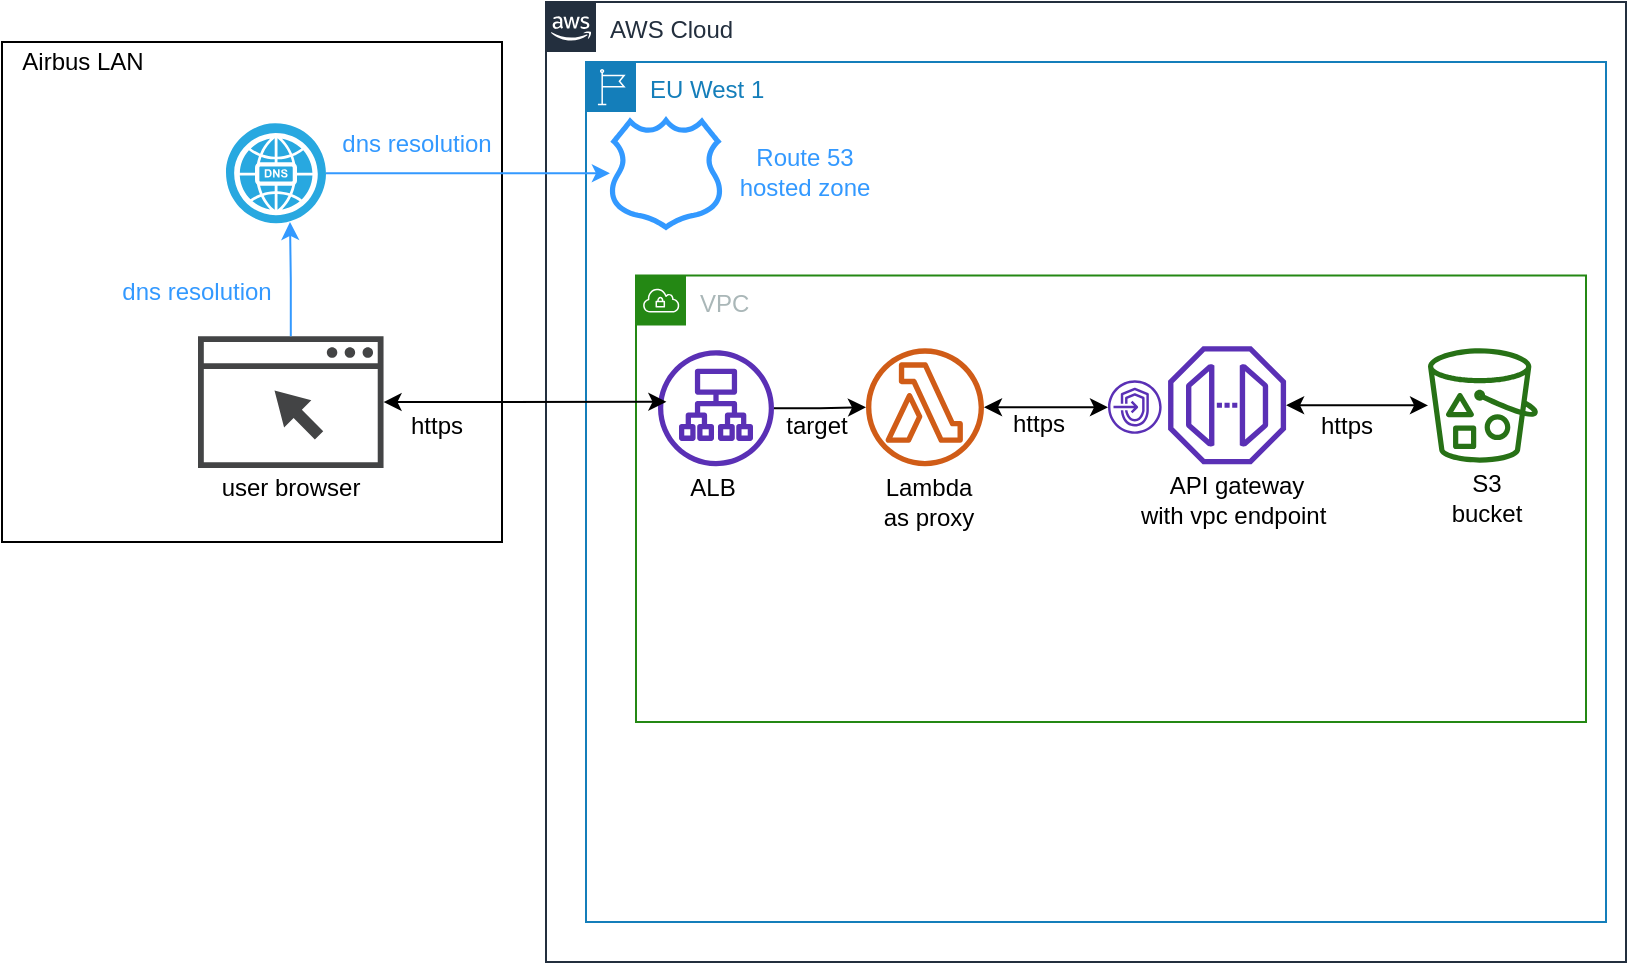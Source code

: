<mxfile version="12.5.5" type="github">
  <diagram id="SjLeIIDS42xYTo4wjzNZ" name="Page-1">
    <mxGraphModel dx="1231" dy="703" grid="1" gridSize="10" guides="1" tooltips="1" connect="1" arrows="1" fold="1" page="1" pageScale="1" pageWidth="850" pageHeight="1100" math="0" shadow="0">
      <root>
        <mxCell id="0"/>
        <mxCell id="1" value="infra view" style="" parent="0"/>
        <mxCell id="Ka8gP7VvI0fFcUKiOHhF-109" value="VPC" style="points=[[0,0],[0.25,0],[0.5,0],[0.75,0],[1,0],[1,0.25],[1,0.5],[1,0.75],[1,1],[0.75,1],[0.5,1],[0.25,1],[0,1],[0,0.75],[0,0.5],[0,0.25]];outlineConnect=0;gradientColor=none;html=1;whiteSpace=wrap;fontSize=12;fontStyle=0;shape=mxgraph.aws4.group;grIcon=mxgraph.aws4.group_vpc;strokeColor=#248814;fillColor=none;verticalAlign=top;align=left;spacingLeft=30;fontColor=#AAB7B8;dashed=0;" vertex="1" parent="1">
          <mxGeometry x="325" y="146.73" width="475" height="223.27" as="geometry"/>
        </mxCell>
        <mxCell id="Ka8gP7VvI0fFcUKiOHhF-107" value="AWS Cloud" style="points=[[0,0],[0.25,0],[0.5,0],[0.75,0],[1,0],[1,0.25],[1,0.5],[1,0.75],[1,1],[0.75,1],[0.5,1],[0.25,1],[0,1],[0,0.75],[0,0.5],[0,0.25]];outlineConnect=0;gradientColor=none;html=1;whiteSpace=wrap;fontSize=12;fontStyle=0;shape=mxgraph.aws4.group;grIcon=mxgraph.aws4.group_aws_cloud_alt;strokeColor=#232F3E;fillColor=none;verticalAlign=top;align=left;spacingLeft=30;fontColor=#232F3E;dashed=0;" vertex="1" parent="1">
          <mxGeometry x="280" y="10" width="540" height="480" as="geometry"/>
        </mxCell>
        <mxCell id="Ka8gP7VvI0fFcUKiOHhF-108" value="EU West 1" style="points=[[0,0],[0.25,0],[0.5,0],[0.75,0],[1,0],[1,0.25],[1,0.5],[1,0.75],[1,1],[0.75,1],[0.5,1],[0.25,1],[0,1],[0,0.75],[0,0.5],[0,0.25]];outlineConnect=0;gradientColor=none;html=1;whiteSpace=wrap;fontSize=12;fontStyle=0;shape=mxgraph.aws4.group;grIcon=mxgraph.aws4.group_region;strokeColor=#147EBA;fillColor=none;verticalAlign=top;align=left;spacingLeft=30;fontColor=#147EBA;dashed=0;" vertex="1" parent="1">
          <mxGeometry x="300" y="40" width="510" height="430" as="geometry"/>
        </mxCell>
        <mxCell id="Ka8gP7VvI0fFcUKiOHhF-110" value="" style="whiteSpace=wrap;html=1;aspect=fixed;fontColor=#000000;align=center;" vertex="1" parent="1">
          <mxGeometry x="8" y="30" width="250" height="250" as="geometry"/>
        </mxCell>
        <mxCell id="gB_tlkMbJe6bkOpFI1ri-7" value="" style="outlineConnect=0;fontColor=#232F3E;gradientColor=none;fillColor=#5A30B5;strokeColor=none;dashed=0;verticalLabelPosition=bottom;verticalAlign=top;align=center;html=1;fontSize=12;fontStyle=0;aspect=fixed;pointerEvents=1;shape=mxgraph.aws4.application_load_balancer;" parent="1" vertex="1">
          <mxGeometry x="336" y="184.13" width="58" height="58" as="geometry"/>
        </mxCell>
        <mxCell id="gB_tlkMbJe6bkOpFI1ri-8" value="" style="outlineConnect=0;fillColor=#3399FF;strokeColor=#6c8ebf;dashed=0;verticalLabelPosition=bottom;verticalAlign=top;align=center;html=1;fontSize=12;fontStyle=0;aspect=fixed;pointerEvents=1;shape=mxgraph.aws4.hosted_zone;" parent="1" vertex="1">
          <mxGeometry x="311" y="67" width="58" height="57.26" as="geometry"/>
        </mxCell>
        <mxCell id="gB_tlkMbJe6bkOpFI1ri-15" value="" style="edgeStyle=orthogonalEdgeStyle;rounded=0;orthogonalLoop=1;jettySize=auto;html=1;" parent="1" target="gB_tlkMbJe6bkOpFI1ri-9" edge="1" source="gB_tlkMbJe6bkOpFI1ri-7">
          <mxGeometry relative="1" as="geometry">
            <mxPoint x="410" y="212.63" as="sourcePoint"/>
          </mxGeometry>
        </mxCell>
        <mxCell id="gB_tlkMbJe6bkOpFI1ri-18" style="edgeStyle=orthogonalEdgeStyle;rounded=0;orthogonalLoop=1;jettySize=auto;html=1;entryX=0;entryY=0.504;entryDx=0;entryDy=0;entryPerimeter=0;startArrow=classic;startFill=1;" parent="1" source="gB_tlkMbJe6bkOpFI1ri-9" target="gB_tlkMbJe6bkOpFI1ri-6" edge="1">
          <mxGeometry relative="1" as="geometry"/>
        </mxCell>
        <mxCell id="gB_tlkMbJe6bkOpFI1ri-9" value="" style="outlineConnect=0;fontColor=#232F3E;gradientColor=none;fillColor=#D05C17;strokeColor=none;dashed=0;verticalLabelPosition=bottom;verticalAlign=top;align=center;html=1;fontSize=12;fontStyle=0;aspect=fixed;pointerEvents=1;shape=mxgraph.aws4.lambda_function;" parent="1" vertex="1">
          <mxGeometry x="440" y="183.13" width="59" height="59" as="geometry"/>
        </mxCell>
        <mxCell id="gB_tlkMbJe6bkOpFI1ri-11" value="" style="group" parent="1" vertex="1" connectable="0">
          <mxGeometry x="561" y="182.13" width="92" height="59" as="geometry"/>
        </mxCell>
        <mxCell id="gB_tlkMbJe6bkOpFI1ri-6" value="" style="outlineConnect=0;fontColor=#232F3E;gradientColor=none;fillColor=#5A30B5;strokeColor=none;dashed=0;verticalLabelPosition=bottom;verticalAlign=top;align=center;html=1;fontSize=12;fontStyle=0;aspect=fixed;pointerEvents=1;shape=mxgraph.aws4.endpoints;" parent="gB_tlkMbJe6bkOpFI1ri-11" vertex="1">
          <mxGeometry y="16.985" width="26.818" height="26.818" as="geometry"/>
        </mxCell>
        <mxCell id="gB_tlkMbJe6bkOpFI1ri-10" value="" style="outlineConnect=0;fontColor=#232F3E;gradientColor=none;fillColor=#5A30B5;strokeColor=none;dashed=0;verticalLabelPosition=bottom;verticalAlign=top;align=center;html=1;fontSize=12;fontStyle=0;aspect=fixed;pointerEvents=1;shape=mxgraph.aws4.endpoint;" parent="gB_tlkMbJe6bkOpFI1ri-11" vertex="1">
          <mxGeometry x="30.041" width="59" height="59" as="geometry"/>
        </mxCell>
        <mxCell id="gB_tlkMbJe6bkOpFI1ri-12" value="" style="outlineConnect=0;fontColor=#232F3E;gradientColor=none;fillColor=#277116;strokeColor=none;dashed=0;verticalLabelPosition=bottom;verticalAlign=top;align=center;html=1;fontSize=12;fontStyle=0;aspect=fixed;pointerEvents=1;shape=mxgraph.aws4.bucket_with_objects;" parent="1" vertex="1">
          <mxGeometry x="721" y="183.13" width="55" height="57.2" as="geometry"/>
        </mxCell>
        <mxCell id="gB_tlkMbJe6bkOpFI1ri-19" value="" style="edgeStyle=orthogonalEdgeStyle;rounded=0;orthogonalLoop=1;jettySize=auto;html=1;startArrow=classic;startFill=1;" parent="1" source="gB_tlkMbJe6bkOpFI1ri-10" target="gB_tlkMbJe6bkOpFI1ri-12" edge="1">
          <mxGeometry relative="1" as="geometry"/>
        </mxCell>
        <mxCell id="gB_tlkMbJe6bkOpFI1ri-20" value="Route 53 &lt;br&gt;hosted zone" style="text;html=1;align=center;verticalAlign=middle;resizable=0;points=[];autosize=1;fontColor=#3399FF;" parent="1" vertex="1">
          <mxGeometry x="369" y="80" width="80" height="30" as="geometry"/>
        </mxCell>
        <mxCell id="gB_tlkMbJe6bkOpFI1ri-21" value="ALB" style="text;html=1;align=center;verticalAlign=middle;resizable=0;points=[];autosize=1;" parent="1" vertex="1">
          <mxGeometry x="343" y="242.63" width="40" height="20" as="geometry"/>
        </mxCell>
        <mxCell id="gB_tlkMbJe6bkOpFI1ri-22" value="Lambda &lt;br&gt;as proxy" style="text;html=1;align=center;verticalAlign=middle;resizable=0;points=[];autosize=1;" parent="1" vertex="1">
          <mxGeometry x="441" y="244.63" width="60" height="30" as="geometry"/>
        </mxCell>
        <mxCell id="gB_tlkMbJe6bkOpFI1ri-23" value="API gateway&lt;br&gt;with vpc endpoint&amp;nbsp;" style="text;html=1;align=center;verticalAlign=middle;resizable=0;points=[];autosize=1;" parent="1" vertex="1">
          <mxGeometry x="570" y="243.63" width="110" height="30" as="geometry"/>
        </mxCell>
        <mxCell id="gB_tlkMbJe6bkOpFI1ri-24" value="S3 &lt;br&gt;bucket" style="text;html=1;align=center;verticalAlign=middle;resizable=0;points=[];autosize=1;" parent="1" vertex="1">
          <mxGeometry x="724.5" y="242.63" width="50" height="30" as="geometry"/>
        </mxCell>
        <mxCell id="Ka8gP7VvI0fFcUKiOHhF-102" value="https" style="text;html=1;align=center;verticalAlign=middle;resizable=0;points=[];autosize=1;fontColor=#000000;" vertex="1" parent="1">
          <mxGeometry x="506" y="210.63" width="40" height="20" as="geometry"/>
        </mxCell>
        <mxCell id="Ka8gP7VvI0fFcUKiOHhF-103" value="https" style="text;html=1;align=center;verticalAlign=middle;resizable=0;points=[];autosize=1;fontColor=#000000;" vertex="1" parent="1">
          <mxGeometry x="660" y="211.63" width="40" height="20" as="geometry"/>
        </mxCell>
        <mxCell id="Ka8gP7VvI0fFcUKiOHhF-112" style="edgeStyle=orthogonalEdgeStyle;rounded=0;orthogonalLoop=1;jettySize=auto;html=1;strokeColor=#3399FF;fontColor=#000000;" edge="1" parent="1" source="Ka8gP7VvI0fFcUKiOHhF-104" target="gB_tlkMbJe6bkOpFI1ri-8">
          <mxGeometry relative="1" as="geometry"/>
        </mxCell>
        <mxCell id="Ka8gP7VvI0fFcUKiOHhF-104" value="" style="verticalLabelPosition=bottom;html=1;fillColor=#28A8E0;verticalAlign=top;points=[[0.145,0.145,0],[0.856,0.145,0],[0.855,0.855,0],[0.145,0.855,0],[0.5,0,0], [1,0.5,0], [0.5,1,0],[0,0.5,0]];pointerEvents=1;align=center;shape=mxgraph.cisco_safe.capability.dns;fontColor=#000000;" vertex="1" parent="1">
          <mxGeometry x="120" y="70.63" width="50" height="50" as="geometry"/>
        </mxCell>
        <mxCell id="Ka8gP7VvI0fFcUKiOHhF-111" value="target" style="text;html=1;align=center;verticalAlign=middle;resizable=0;points=[];autosize=1;fontColor=#000000;" vertex="1" parent="1">
          <mxGeometry x="390" y="211.63" width="50" height="20" as="geometry"/>
        </mxCell>
        <mxCell id="Ka8gP7VvI0fFcUKiOHhF-113" value="dns resolution" style="text;html=1;align=center;verticalAlign=middle;resizable=0;points=[];autosize=1;fontColor=#3399FF;" vertex="1" parent="1">
          <mxGeometry x="170" y="70.63" width="90" height="20" as="geometry"/>
        </mxCell>
        <mxCell id="Ka8gP7VvI0fFcUKiOHhF-117" value="" style="pointerEvents=1;shadow=0;dashed=0;html=1;strokeColor=none;fillColor=#434445;aspect=fixed;labelPosition=center;verticalLabelPosition=bottom;verticalAlign=top;align=center;outlineConnect=0;shape=mxgraph.vvd.web_browser;fontColor=#3399FF;" vertex="1" parent="1">
          <mxGeometry x="106" y="177.13" width="92.77" height="65.87" as="geometry"/>
        </mxCell>
        <mxCell id="Ka8gP7VvI0fFcUKiOHhF-118" style="edgeStyle=orthogonalEdgeStyle;rounded=0;orthogonalLoop=1;jettySize=auto;html=1;strokeColor=#3399FF;fontColor=#000000;entryX=0.64;entryY=0.987;entryDx=0;entryDy=0;entryPerimeter=0;" edge="1" parent="1" source="Ka8gP7VvI0fFcUKiOHhF-117" target="Ka8gP7VvI0fFcUKiOHhF-104">
          <mxGeometry relative="1" as="geometry">
            <mxPoint x="180" y="106" as="sourcePoint"/>
            <mxPoint x="321.086" y="106" as="targetPoint"/>
          </mxGeometry>
        </mxCell>
        <mxCell id="Ka8gP7VvI0fFcUKiOHhF-119" value="dns resolution" style="text;html=1;align=center;verticalAlign=middle;resizable=0;points=[];autosize=1;fontColor=#3399FF;" vertex="1" parent="1">
          <mxGeometry x="60" y="145" width="90" height="20" as="geometry"/>
        </mxCell>
        <mxCell id="Ka8gP7VvI0fFcUKiOHhF-120" value="" style="endArrow=classic;html=1;strokeColor=#000000;fontColor=#3399FF;entryX=0.032;entryY=0.283;entryDx=0;entryDy=0;entryPerimeter=0;startArrow=classic;startFill=1;" edge="1" parent="1" source="Ka8gP7VvI0fFcUKiOHhF-117" target="Ka8gP7VvI0fFcUKiOHhF-109">
          <mxGeometry width="50" height="50" relative="1" as="geometry">
            <mxPoint x="10" y="560" as="sourcePoint"/>
            <mxPoint x="60" y="510" as="targetPoint"/>
          </mxGeometry>
        </mxCell>
        <mxCell id="Ka8gP7VvI0fFcUKiOHhF-121" value="https" style="text;html=1;align=center;verticalAlign=middle;resizable=0;points=[];autosize=1;fontColor=#000000;" vertex="1" parent="1">
          <mxGeometry x="205" y="211.63" width="40" height="20" as="geometry"/>
        </mxCell>
        <mxCell id="Ka8gP7VvI0fFcUKiOHhF-122" value="Airbus LAN" style="text;html=1;align=center;verticalAlign=middle;resizable=0;points=[];autosize=1;fontColor=#000000;" vertex="1" parent="1">
          <mxGeometry x="8" y="30" width="80" height="20" as="geometry"/>
        </mxCell>
        <mxCell id="Ka8gP7VvI0fFcUKiOHhF-123" value="user browser" style="text;html=1;align=center;verticalAlign=middle;resizable=0;points=[];autosize=1;fontColor=#000000;" vertex="1" parent="1">
          <mxGeometry x="112.39" y="243" width="80" height="20" as="geometry"/>
        </mxCell>
        <mxCell id="gB_tlkMbJe6bkOpFI1ri-27" value="functional system diagram" style="locked=1;" parent="0" visible="0"/>
        <mxCell id="lj5Vsi1nTVtL1hlr0WQ2-26" value="API platform (1)" style="rounded=1;whiteSpace=wrap;html=1;fillColor=#f8cecc;strokeColor=#b85450;fontColor=#FF0000;" parent="gB_tlkMbJe6bkOpFI1ri-27" vertex="1">
          <mxGeometry x="10" y="236" width="820" height="60" as="geometry"/>
        </mxCell>
        <mxCell id="lj5Vsi1nTVtL1hlr0WQ2-27" value="DB Storage&amp;nbsp; (1)" style="rounded=1;whiteSpace=wrap;html=1;fillColor=#f8cecc;strokeColor=#b85450;fontColor=#FF0000;" parent="gB_tlkMbJe6bkOpFI1ri-27" vertex="1">
          <mxGeometry x="10" y="333" width="820" height="60" as="geometry"/>
        </mxCell>
        <mxCell id="lj5Vsi1nTVtL1hlr0WQ2-28" value="" style="endArrow=classic;startArrow=classic;html=1;fontColor=#FFFFFF;strokeColor=#FF0000;" parent="gB_tlkMbJe6bkOpFI1ri-27" edge="1">
          <mxGeometry width="50" height="50" relative="1" as="geometry">
            <mxPoint x="279.5" y="330" as="sourcePoint"/>
            <mxPoint x="279.5" y="300" as="targetPoint"/>
          </mxGeometry>
        </mxCell>
        <mxCell id="lj5Vsi1nTVtL1hlr0WQ2-35" value="&lt;font color=&quot;#000000&quot;&gt;(1) : detailled in MyAD Platform API ARD&lt;/font&gt;" style="text;html=1;align=center;verticalAlign=middle;resizable=0;points=[];autosize=1;fontColor=#FFFFFF;" parent="gB_tlkMbJe6bkOpFI1ri-27" vertex="1">
          <mxGeometry x="10" y="400" width="230" height="20" as="geometry"/>
        </mxCell>
        <mxCell id="Ka8gP7VvI0fFcUKiOHhF-72" value="" style="endArrow=classic;startArrow=classic;html=1;fontColor=#FFFFFF;strokeColor=#FF0000;" edge="1" parent="gB_tlkMbJe6bkOpFI1ri-27">
          <mxGeometry width="50" height="50" relative="1" as="geometry">
            <mxPoint x="270" y="230" as="sourcePoint"/>
            <mxPoint x="270" y="190" as="targetPoint"/>
          </mxGeometry>
        </mxCell>
        <mxCell id="Ka8gP7VvI0fFcUKiOHhF-75" value="" style="endArrow=classic;startArrow=classic;html=1;fontColor=#FFFFFF;strokeColor=#FF0000;" edge="1" parent="gB_tlkMbJe6bkOpFI1ri-27">
          <mxGeometry width="50" height="50" relative="1" as="geometry">
            <mxPoint x="730" y="230" as="sourcePoint"/>
            <mxPoint x="730" y="190" as="targetPoint"/>
          </mxGeometry>
        </mxCell>
        <mxCell id="Ka8gP7VvI0fFcUKiOHhF-79" value="" style="endArrow=classic;startArrow=classic;html=1;fontColor=#FFFFFF;strokeColor=#FF0000;" edge="1" parent="gB_tlkMbJe6bkOpFI1ri-27">
          <mxGeometry width="50" height="50" relative="1" as="geometry">
            <mxPoint x="580" y="226" as="sourcePoint"/>
            <mxPoint x="580" y="186" as="targetPoint"/>
          </mxGeometry>
        </mxCell>
        <mxCell id="Ka8gP7VvI0fFcUKiOHhF-83" value="" style="group" vertex="1" connectable="0" parent="gB_tlkMbJe6bkOpFI1ri-27">
          <mxGeometry x="660" y="114" width="150" height="67" as="geometry"/>
        </mxCell>
        <mxCell id="Ka8gP7VvI0fFcUKiOHhF-80" value="OCC&lt;br&gt;&lt;br&gt;&lt;br&gt;&lt;br&gt;" style="rounded=1;whiteSpace=wrap;html=1;align=left;fillColor=#ffe6cc;strokeColor=#d79b00;fontColor=#FF8000;" vertex="1" parent="Ka8gP7VvI0fFcUKiOHhF-83">
          <mxGeometry width="150" height="67" as="geometry"/>
        </mxCell>
        <mxCell id="Ka8gP7VvI0fFcUKiOHhF-76" value="Occ Dashboard" style="rounded=1;whiteSpace=wrap;html=1;align=center;fillColor=#ffe6cc;strokeColor=#d79b00;fontColor=#FF8000;" vertex="1" parent="Ka8gP7VvI0fFcUKiOHhF-83">
          <mxGeometry x="22" y="26" width="120" height="35" as="geometry"/>
        </mxCell>
        <mxCell id="Ka8gP7VvI0fFcUKiOHhF-84" value="" style="group" vertex="1" connectable="0" parent="gB_tlkMbJe6bkOpFI1ri-27">
          <mxGeometry x="500" y="114" width="150" height="67" as="geometry"/>
        </mxCell>
        <mxCell id="Ka8gP7VvI0fFcUKiOHhF-74" value="Profile&lt;br&gt;&lt;br&gt;&lt;br&gt;&lt;br&gt;" style="rounded=1;whiteSpace=wrap;html=1;align=left;fillColor=#d5e8d4;strokeColor=#82b366;fontColor=#009900;" vertex="1" parent="Ka8gP7VvI0fFcUKiOHhF-84">
          <mxGeometry width="150" height="67" as="geometry"/>
        </mxCell>
        <mxCell id="Ka8gP7VvI0fFcUKiOHhF-77" value="data" style="rounded=1;whiteSpace=wrap;html=1;align=center;fillColor=#d5e8d4;strokeColor=#82b366;fontColor=#009900;" vertex="1" parent="Ka8gP7VvI0fFcUKiOHhF-84">
          <mxGeometry x="10" y="28" width="60" height="30" as="geometry"/>
        </mxCell>
        <mxCell id="Ka8gP7VvI0fFcUKiOHhF-78" value="GDPR" style="rounded=1;whiteSpace=wrap;html=1;align=center;fillColor=#d5e8d4;strokeColor=#82b366;fontColor=#009900;" vertex="1" parent="Ka8gP7VvI0fFcUKiOHhF-84">
          <mxGeometry x="80" y="28" width="60" height="30" as="geometry"/>
        </mxCell>
        <mxCell id="Ka8gP7VvI0fFcUKiOHhF-85" value="" style="group" vertex="1" connectable="0" parent="gB_tlkMbJe6bkOpFI1ri-27">
          <mxGeometry x="10" y="114" width="480" height="67" as="geometry"/>
        </mxCell>
        <mxCell id="lj5Vsi1nTVtL1hlr0WQ2-30" value="&lt;font&gt;&amp;nbsp;Fcm&lt;br&gt;&lt;br&gt;&lt;br&gt;&lt;br&gt;&lt;/font&gt;" style="rounded=1;whiteSpace=wrap;html=1;fillColor=#dae8fc;strokeColor=#6c8ebf;align=left;fontColor=#0000CC;" parent="Ka8gP7VvI0fFcUKiOHhF-85" vertex="1">
          <mxGeometry width="480" height="67" as="geometry"/>
        </mxCell>
        <mxCell id="lj5Vsi1nTVtL1hlr0WQ2-25" value="MSN details view" style="rounded=1;whiteSpace=wrap;html=1;fillColor=#dae8fc;strokeColor=#6c8ebf;fontColor=#0000CC;" parent="Ka8gP7VvI0fFcUKiOHhF-85" vertex="1">
          <mxGeometry x="148" y="24" width="108" height="40" as="geometry"/>
        </mxCell>
        <mxCell id="lj5Vsi1nTVtL1hlr0WQ2-31" value="TLB / CLB Dashboard" style="rounded=1;whiteSpace=wrap;html=1;fillColor=#dae8fc;strokeColor=#6c8ebf;fontColor=#0000CC;" parent="Ka8gP7VvI0fFcUKiOHhF-85" vertex="1">
          <mxGeometry x="10" y="24" width="130" height="40" as="geometry"/>
        </mxCell>
        <mxCell id="lj5Vsi1nTVtL1hlr0WQ2-32" value="FCM Dashboard" style="rounded=1;whiteSpace=wrap;html=1;fillColor=#dae8fc;strokeColor=#6c8ebf;fontColor=#0000CC;" parent="Ka8gP7VvI0fFcUKiOHhF-85" vertex="1">
          <mxGeometry x="262" y="23" width="100" height="40" as="geometry"/>
        </mxCell>
        <mxCell id="lj5Vsi1nTVtL1hlr0WQ2-37" value="Reporting" style="rounded=1;whiteSpace=wrap;html=1;fillColor=#dae8fc;strokeColor=#6c8ebf;fontColor=#0000CC;" parent="Ka8gP7VvI0fFcUKiOHhF-85" vertex="1">
          <mxGeometry x="370" y="23" width="100" height="40" as="geometry"/>
        </mxCell>
        <mxCell id="lj5Vsi1nTVtL1hlr0WQ2-1" value="contextual view" style="locked=1;" parent="0" visible="0"/>
        <mxCell id="lj5Vsi1nTVtL1hlr0WQ2-4" value="" style="outlineConnect=0;fontColor=#232F3E;gradientColor=#F54749;gradientDirection=north;fillColor=#C7131F;strokeColor=#ffffff;dashed=0;verticalLabelPosition=bottom;verticalAlign=top;align=center;html=1;fontSize=12;fontStyle=0;aspect=fixed;shape=mxgraph.aws4.resourceIcon;resIcon=mxgraph.aws4.api_gateway;" parent="lj5Vsi1nTVtL1hlr0WQ2-1" vertex="1">
          <mxGeometry x="260" y="188" width="134" height="134" as="geometry"/>
        </mxCell>
        <mxCell id="lj5Vsi1nTVtL1hlr0WQ2-5" value="MyAD platform&lt;br&gt;&amp;nbsp;API" style="text;html=1;align=center;verticalAlign=middle;resizable=0;points=[];autosize=1;fontColor=#FFFFFF;fontStyle=1" parent="lj5Vsi1nTVtL1hlr0WQ2-1" vertex="1">
          <mxGeometry x="277" y="189" width="100" height="30" as="geometry"/>
        </mxCell>
        <mxCell id="lj5Vsi1nTVtL1hlr0WQ2-7" value="" style="outlineConnect=0;fontColor=#232F3E;gradientColor=#4D72F3;gradientDirection=north;fillColor=#3334B9;strokeColor=#ffffff;dashed=0;verticalLabelPosition=bottom;verticalAlign=top;align=center;html=1;fontSize=12;fontStyle=0;aspect=fixed;shape=mxgraph.aws4.resourceIcon;resIcon=mxgraph.aws4.database;" parent="lj5Vsi1nTVtL1hlr0WQ2-1" vertex="1">
          <mxGeometry x="472" y="189.5" width="132.5" height="132.5" as="geometry"/>
        </mxCell>
        <mxCell id="lj5Vsi1nTVtL1hlr0WQ2-8" value="MyAD DB" style="text;html=1;align=center;verticalAlign=middle;resizable=0;points=[];autosize=1;fontColor=#FFFFFF;" parent="lj5Vsi1nTVtL1hlr0WQ2-1" vertex="1">
          <mxGeometry x="503.25" y="260" width="70" height="20" as="geometry"/>
        </mxCell>
        <mxCell id="lj5Vsi1nTVtL1hlr0WQ2-9" value="" style="endArrow=classic;startArrow=classic;html=1;fontColor=#FFFFFF;" parent="lj5Vsi1nTVtL1hlr0WQ2-1" edge="1">
          <mxGeometry width="50" height="50" relative="1" as="geometry">
            <mxPoint x="170" y="249.5" as="sourcePoint"/>
            <mxPoint x="250" y="249.5" as="targetPoint"/>
          </mxGeometry>
        </mxCell>
        <mxCell id="lj5Vsi1nTVtL1hlr0WQ2-10" value="" style="endArrow=classic;startArrow=classic;html=1;fontColor=#FFFFFF;" parent="lj5Vsi1nTVtL1hlr0WQ2-1" edge="1">
          <mxGeometry width="50" height="50" relative="1" as="geometry">
            <mxPoint x="399" y="249.5" as="sourcePoint"/>
            <mxPoint x="469" y="249.5" as="targetPoint"/>
            <Array as="points">
              <mxPoint x="469" y="249.5"/>
            </Array>
          </mxGeometry>
        </mxCell>
        <mxCell id="lj5Vsi1nTVtL1hlr0WQ2-15" value="&lt;font color=&quot;#000000&quot;&gt;MyAD DB contains &lt;br&gt;data from cVault / Jaguar&lt;br&gt;&lt;/font&gt;" style="text;html=1;align=center;verticalAlign=middle;resizable=0;points=[];autosize=1;fontColor=#FFFFFF;" parent="lj5Vsi1nTVtL1hlr0WQ2-1" vertex="1">
          <mxGeometry x="612" y="235" width="150" height="30" as="geometry"/>
        </mxCell>
        <mxCell id="lj5Vsi1nTVtL1hlr0WQ2-17" value="" style="group" parent="lj5Vsi1nTVtL1hlr0WQ2-1" vertex="1" connectable="0">
          <mxGeometry x="10" y="210" width="40" height="90" as="geometry"/>
        </mxCell>
        <mxCell id="lj5Vsi1nTVtL1hlr0WQ2-2" value="" style="verticalLabelPosition=bottom;html=1;fillColor=#2B2FAB;verticalAlign=top;align=center;pointerEvents=1;shape=mxgraph.cisco_safe.design.actor_2;strokeColor=#6c8ebf;" parent="lj5Vsi1nTVtL1hlr0WQ2-17" vertex="1">
          <mxGeometry x="5" width="30" height="70" as="geometry"/>
        </mxCell>
        <mxCell id="lj5Vsi1nTVtL1hlr0WQ2-16" value="&lt;font color=&quot;#000000&quot;&gt;FCM&lt;/font&gt;" style="text;html=1;align=center;verticalAlign=middle;resizable=0;points=[];autosize=1;fontColor=#FFFFFF;" parent="lj5Vsi1nTVtL1hlr0WQ2-17" vertex="1">
          <mxGeometry y="70" width="40" height="20" as="geometry"/>
        </mxCell>
        <mxCell id="lj5Vsi1nTVtL1hlr0WQ2-23" value="" style="group" parent="lj5Vsi1nTVtL1hlr0WQ2-1" vertex="1" connectable="0">
          <mxGeometry x="70" y="211.13" width="100" height="94.25" as="geometry"/>
        </mxCell>
        <mxCell id="lj5Vsi1nTVtL1hlr0WQ2-21" value="" style="group" parent="lj5Vsi1nTVtL1hlr0WQ2-23" vertex="1" connectable="0">
          <mxGeometry x="17.68" width="64.63" height="69.25" as="geometry"/>
        </mxCell>
        <mxCell id="lj5Vsi1nTVtL1hlr0WQ2-3" value="" style="shape=image;html=1;verticalAlign=top;verticalLabelPosition=bottom;labelBackgroundColor=#ffffff;imageAspect=0;aspect=fixed;image=https://cdn2.iconfinder.com/data/icons/line-hero-essentials/32/Essentials_screen_computer-128.png;fillColor=#2B2FAB;gradientColor=#ffffff;" parent="lj5Vsi1nTVtL1hlr0WQ2-21" vertex="1">
          <mxGeometry width="64.63" height="64.63" as="geometry"/>
        </mxCell>
        <mxCell id="lj5Vsi1nTVtL1hlr0WQ2-20" value="" style="shape=image;verticalLabelPosition=bottom;labelBackgroundColor=#ffffff;verticalAlign=top;aspect=fixed;imageAspect=0;image=https://upload.wikimedia.org/wikipedia/commons/thumb/a/a7/React-icon.svg/512px-React-icon.svg.png;" parent="lj5Vsi1nTVtL1hlr0WQ2-21" vertex="1">
          <mxGeometry x="10.166" y="7.013" width="45.126" height="31.906" as="geometry"/>
        </mxCell>
        <mxCell id="lj5Vsi1nTVtL1hlr0WQ2-22" value="" style="group" parent="lj5Vsi1nTVtL1hlr0WQ2-23" vertex="1" connectable="0">
          <mxGeometry y="69.25" width="100" height="25" as="geometry"/>
        </mxCell>
        <mxCell id="lj5Vsi1nTVtL1hlr0WQ2-19" value="&lt;font color=&quot;#000000&quot;&gt;FCM / OCC &lt;br&gt;React app&lt;/font&gt;" style="text;html=1;align=center;verticalAlign=middle;resizable=0;points=[];autosize=1;fontColor=#FFFFFF;" parent="lj5Vsi1nTVtL1hlr0WQ2-22" vertex="1">
          <mxGeometry x="10" y="-5" width="80" height="30" as="geometry"/>
        </mxCell>
        <mxCell id="Ka8gP7VvI0fFcUKiOHhF-1" value="components view bkg" style="locked=1;" parent="0" visible="0"/>
        <mxCell id="Ka8gP7VvI0fFcUKiOHhF-3" value="" style="strokeWidth=1;shadow=0;dashed=0;align=center;html=1;shape=mxgraph.mockup.containers.browserWindow;rSize=0;strokeColor=#666666;strokeColor2=#008cff;strokeColor3=#c4c4c4;mainText=,;recursiveResize=0;" vertex="1" parent="Ka8gP7VvI0fFcUKiOHhF-1">
          <mxGeometry x="45" y="20" width="775" height="730" as="geometry"/>
        </mxCell>
        <mxCell id="Ka8gP7VvI0fFcUKiOHhF-4" value="FCM App" style="strokeWidth=1;shadow=0;dashed=0;align=center;html=1;shape=mxgraph.mockup.containers.anchor;fontSize=17;fontColor=#666666;align=left;" vertex="1" parent="Ka8gP7VvI0fFcUKiOHhF-3">
          <mxGeometry x="60" y="12" width="110" height="26" as="geometry"/>
        </mxCell>
        <mxCell id="Ka8gP7VvI0fFcUKiOHhF-5" value="https://cockpit.myad.airbus.com/fcm" style="strokeWidth=1;shadow=0;dashed=0;align=center;html=1;shape=mxgraph.mockup.containers.anchor;rSize=0;fontSize=17;fontColor=#666666;align=left;" vertex="1" parent="Ka8gP7VvI0fFcUKiOHhF-3">
          <mxGeometry x="130" y="60" width="250" height="26" as="geometry"/>
        </mxCell>
        <mxCell id="Ka8gP7VvI0fFcUKiOHhF-13" value="" style="rounded=1;whiteSpace=wrap;html=1;fillColor=#dae8fc;strokeColor=#6c8ebf;" vertex="1" parent="Ka8gP7VvI0fFcUKiOHhF-3">
          <mxGeometry x="7.5" y="222" width="750" height="480" as="geometry"/>
        </mxCell>
        <mxCell id="Ka8gP7VvI0fFcUKiOHhF-94" value="OCC App main component" style="rounded=1;whiteSpace=wrap;html=1;fillColor=#ffe6cc;strokeColor=#d79b00;fontColor=#CC6600;" vertex="1" parent="Ka8gP7VvI0fFcUKiOHhF-3">
          <mxGeometry x="595" y="311" width="115" height="30" as="geometry"/>
        </mxCell>
        <mxCell id="Ka8gP7VvI0fFcUKiOHhF-93" value="Profile App main component" style="rounded=1;whiteSpace=wrap;html=1;fillColor=#ffe6cc;strokeColor=#d79b00;fontColor=#CC6600;" vertex="1" parent="Ka8gP7VvI0fFcUKiOHhF-3">
          <mxGeometry x="435" y="310" width="115" height="30" as="geometry"/>
        </mxCell>
        <mxCell id="Ka8gP7VvI0fFcUKiOHhF-7" value="components view front" style="locked=1;" parent="0" visible="0"/>
        <mxCell id="Ka8gP7VvI0fFcUKiOHhF-35" value="" style="rounded=1;whiteSpace=wrap;html=1;fillColor=#ffe6cc;strokeColor=#d79b00;fontColor=#CC6600;" vertex="1" parent="Ka8gP7VvI0fFcUKiOHhF-7">
          <mxGeometry x="80" y="390" width="710" height="90" as="geometry"/>
        </mxCell>
        <mxCell id="Ka8gP7VvI0fFcUKiOHhF-12" style="edgeStyle=orthogonalEdgeStyle;rounded=0;orthogonalLoop=1;jettySize=auto;html=1;exitX=1;exitY=0.5;exitDx=0;exitDy=0;entryX=0;entryY=0.5;entryDx=0;entryDy=0;fontColor=#CC6600;strokeColor=#FF8000;" edge="1" parent="Ka8gP7VvI0fFcUKiOHhF-7" source="Ka8gP7VvI0fFcUKiOHhF-8" target="Ka8gP7VvI0fFcUKiOHhF-11">
          <mxGeometry relative="1" as="geometry"/>
        </mxCell>
        <mxCell id="Ka8gP7VvI0fFcUKiOHhF-8" value="App main entry point" style="rounded=1;whiteSpace=wrap;html=1;fillColor=#d5e8d4;strokeColor=#82b366;fontColor=#009900;" vertex="1" parent="Ka8gP7VvI0fFcUKiOHhF-7">
          <mxGeometry x="80" y="260" width="115" height="30" as="geometry"/>
        </mxCell>
        <mxCell id="Ka8gP7VvI0fFcUKiOHhF-92" style="edgeStyle=orthogonalEdgeStyle;rounded=0;orthogonalLoop=1;jettySize=auto;html=1;entryX=0.5;entryY=0;entryDx=0;entryDy=0;strokeColor=#FF8000;fontColor=#FF8000;" edge="1" parent="Ka8gP7VvI0fFcUKiOHhF-7" source="Ka8gP7VvI0fFcUKiOHhF-11" target="Ka8gP7VvI0fFcUKiOHhF-14">
          <mxGeometry relative="1" as="geometry">
            <Array as="points">
              <mxPoint x="408" y="310"/>
              <mxPoint x="293" y="310"/>
            </Array>
          </mxGeometry>
        </mxCell>
        <mxCell id="Ka8gP7VvI0fFcUKiOHhF-95" style="edgeStyle=orthogonalEdgeStyle;rounded=0;orthogonalLoop=1;jettySize=auto;html=1;strokeColor=#FF8000;fontColor=#FF8000;" edge="1" parent="Ka8gP7VvI0fFcUKiOHhF-7" source="Ka8gP7VvI0fFcUKiOHhF-11" target="Ka8gP7VvI0fFcUKiOHhF-93">
          <mxGeometry relative="1" as="geometry"/>
        </mxCell>
        <mxCell id="Ka8gP7VvI0fFcUKiOHhF-96" style="edgeStyle=orthogonalEdgeStyle;rounded=0;orthogonalLoop=1;jettySize=auto;html=1;entryX=0.5;entryY=0;entryDx=0;entryDy=0;strokeColor=#FF8000;fontColor=#FF8000;" edge="1" parent="Ka8gP7VvI0fFcUKiOHhF-7" source="Ka8gP7VvI0fFcUKiOHhF-11" target="Ka8gP7VvI0fFcUKiOHhF-94">
          <mxGeometry relative="1" as="geometry">
            <Array as="points">
              <mxPoint x="408" y="310"/>
              <mxPoint x="698" y="310"/>
            </Array>
          </mxGeometry>
        </mxCell>
        <mxCell id="Ka8gP7VvI0fFcUKiOHhF-11" value="Router" style="rounded=1;whiteSpace=wrap;html=1;fillColor=#d5e8d4;strokeColor=#82b366;fontColor=#009900;" vertex="1" parent="Ka8gP7VvI0fFcUKiOHhF-7">
          <mxGeometry x="300" y="260" width="215" height="30" as="geometry"/>
        </mxCell>
        <mxCell id="Ka8gP7VvI0fFcUKiOHhF-20" style="edgeStyle=orthogonalEdgeStyle;rounded=0;orthogonalLoop=1;jettySize=auto;html=1;strokeColor=#FF8000;fontColor=#009900;exitX=0.5;exitY=1;exitDx=0;exitDy=0;" edge="1" parent="Ka8gP7VvI0fFcUKiOHhF-7" source="Ka8gP7VvI0fFcUKiOHhF-14" target="Ka8gP7VvI0fFcUKiOHhF-17">
          <mxGeometry relative="1" as="geometry"/>
        </mxCell>
        <mxCell id="Ka8gP7VvI0fFcUKiOHhF-21" style="edgeStyle=orthogonalEdgeStyle;rounded=0;orthogonalLoop=1;jettySize=auto;html=1;strokeColor=#FF8000;fontColor=#009900;" edge="1" parent="Ka8gP7VvI0fFcUKiOHhF-7" source="Ka8gP7VvI0fFcUKiOHhF-14" target="Ka8gP7VvI0fFcUKiOHhF-18">
          <mxGeometry relative="1" as="geometry"/>
        </mxCell>
        <mxCell id="Ka8gP7VvI0fFcUKiOHhF-23" style="edgeStyle=orthogonalEdgeStyle;rounded=0;orthogonalLoop=1;jettySize=auto;html=1;strokeColor=#FF8000;fontColor=#009900;exitX=0.5;exitY=1;exitDx=0;exitDy=0;" edge="1" parent="Ka8gP7VvI0fFcUKiOHhF-7" source="Ka8gP7VvI0fFcUKiOHhF-14" target="Ka8gP7VvI0fFcUKiOHhF-19">
          <mxGeometry relative="1" as="geometry"/>
        </mxCell>
        <mxCell id="Ka8gP7VvI0fFcUKiOHhF-27" style="edgeStyle=orthogonalEdgeStyle;rounded=0;orthogonalLoop=1;jettySize=auto;html=1;strokeColor=#FF8000;fontColor=#009900;" edge="1" parent="Ka8gP7VvI0fFcUKiOHhF-7" source="Ka8gP7VvI0fFcUKiOHhF-14" target="Ka8gP7VvI0fFcUKiOHhF-26">
          <mxGeometry relative="1" as="geometry"/>
        </mxCell>
        <mxCell id="Ka8gP7VvI0fFcUKiOHhF-14" value="FCM App main component" style="rounded=1;whiteSpace=wrap;html=1;fillColor=#ffe6cc;strokeColor=#d79b00;fontColor=#CC6600;" vertex="1" parent="Ka8gP7VvI0fFcUKiOHhF-7">
          <mxGeometry x="235" y="330" width="115" height="30" as="geometry"/>
        </mxCell>
        <mxCell id="Ka8gP7VvI0fFcUKiOHhF-17" value="FCM Dashboard&lt;br&gt;&amp;nbsp;Root Component" style="rounded=1;whiteSpace=wrap;html=1;fillColor=#ffe6cc;strokeColor=#d79b00;fontColor=#CC6600;" vertex="1" parent="Ka8gP7VvI0fFcUKiOHhF-7">
          <mxGeometry x="92.5" y="410" width="90" height="60" as="geometry"/>
        </mxCell>
        <mxCell id="Ka8gP7VvI0fFcUKiOHhF-18" value="MSN Detail Root Component" style="rounded=1;whiteSpace=wrap;html=1;fillColor=#ffe6cc;strokeColor=#d79b00;fontColor=#CC6600;" vertex="1" parent="Ka8gP7VvI0fFcUKiOHhF-7">
          <mxGeometry x="195" y="410" width="85" height="60" as="geometry"/>
        </mxCell>
        <mxCell id="Ka8gP7VvI0fFcUKiOHhF-19" value="CLB TLB Dashboard root component" style="rounded=1;whiteSpace=wrap;html=1;fillColor=#ffe6cc;strokeColor=#d79b00;fontColor=#CC6600;" vertex="1" parent="Ka8gP7VvI0fFcUKiOHhF-7">
          <mxGeometry x="380" y="410" width="90" height="60" as="geometry"/>
        </mxCell>
        <mxCell id="Ka8gP7VvI0fFcUKiOHhF-24" value="" style="shape=flexArrow;endArrow=classic;html=1;fillColor=#fff2cc;strokeColor=#d6b656;" edge="1" parent="Ka8gP7VvI0fFcUKiOHhF-7">
          <mxGeometry width="50" height="50" relative="1" as="geometry">
            <mxPoint x="137" y="180" as="sourcePoint"/>
            <mxPoint x="137" y="230" as="targetPoint"/>
          </mxGeometry>
        </mxCell>
        <mxCell id="Ka8gP7VvI0fFcUKiOHhF-25" value="&lt;font color=&quot;#ffb570&quot;&gt;Any user actions inside the browser &lt;br&gt;or manual sub path of main url changes&amp;nbsp;&lt;/font&gt;" style="text;html=1;align=center;verticalAlign=middle;resizable=0;points=[];autosize=1;" vertex="1" parent="Ka8gP7VvI0fFcUKiOHhF-7">
          <mxGeometry x="50" y="140" width="230" height="30" as="geometry"/>
        </mxCell>
        <mxCell id="Ka8gP7VvI0fFcUKiOHhF-26" value="Reporting &lt;br&gt;Root Component" style="rounded=1;whiteSpace=wrap;html=1;fillColor=#ffe6cc;strokeColor=#d79b00;fontColor=#CC6600;" vertex="1" parent="Ka8gP7VvI0fFcUKiOHhF-7">
          <mxGeometry x="290" y="410" width="80" height="60" as="geometry"/>
        </mxCell>
        <mxCell id="Ka8gP7VvI0fFcUKiOHhF-31" value="cockpit apps entry point componenents" style="rounded=1;whiteSpace=wrap;html=1;fillColor=#d5e8d4;strokeColor=#82b366;fontColor=#009900;" vertex="1" parent="Ka8gP7VvI0fFcUKiOHhF-7">
          <mxGeometry x="52.5" y="770" width="115" height="30" as="geometry"/>
        </mxCell>
        <mxCell id="Ka8gP7VvI0fFcUKiOHhF-32" value="sub cockpit app main entry points componenents" style="rounded=1;whiteSpace=wrap;html=1;fillColor=#ffe6cc;strokeColor=#d79b00;fontColor=#CC6600;" vertex="1" parent="Ka8gP7VvI0fFcUKiOHhF-7">
          <mxGeometry x="187.5" y="765" width="165" height="40" as="geometry"/>
        </mxCell>
        <mxCell id="Ka8gP7VvI0fFcUKiOHhF-33" value="business features components layer (may be dedicated to a single cockpit app, or used by several cockpit apps)" style="rounded=1;whiteSpace=wrap;html=1;fillColor=#e1d5e7;strokeColor=#9673a6;fontColor=#7F00FF;" vertex="1" parent="Ka8gP7VvI0fFcUKiOHhF-7">
          <mxGeometry x="367.5" y="766.25" width="340" height="37.5" as="geometry"/>
        </mxCell>
        <mxCell id="Ka8gP7VvI0fFcUKiOHhF-36" value="" style="endArrow=classic;startArrow=classic;html=1;strokeColor=#FF8000;fontColor=#7F00FF;" edge="1" parent="Ka8gP7VvI0fFcUKiOHhF-7">
          <mxGeometry width="50" height="50" relative="1" as="geometry">
            <mxPoint x="187.5" y="520" as="sourcePoint"/>
            <mxPoint x="187.5" y="480" as="targetPoint"/>
          </mxGeometry>
        </mxCell>
        <mxCell id="Ka8gP7VvI0fFcUKiOHhF-38" value="" style="endArrow=classic;startArrow=classic;html=1;strokeColor=#FF8000;fontColor=#7F00FF;" edge="1" parent="Ka8gP7VvI0fFcUKiOHhF-7">
          <mxGeometry width="50" height="50" relative="1" as="geometry">
            <mxPoint x="424" y="524" as="sourcePoint"/>
            <mxPoint x="424" y="484" as="targetPoint"/>
          </mxGeometry>
        </mxCell>
        <mxCell id="Ka8gP7VvI0fFcUKiOHhF-39" value="" style="endArrow=classic;startArrow=classic;html=1;strokeColor=#FF8000;fontColor=#7F00FF;" edge="1" parent="Ka8gP7VvI0fFcUKiOHhF-7">
          <mxGeometry width="50" height="50" relative="1" as="geometry">
            <mxPoint x="650" y="522" as="sourcePoint"/>
            <mxPoint x="650" y="482" as="targetPoint"/>
          </mxGeometry>
        </mxCell>
        <mxCell id="Ka8gP7VvI0fFcUKiOHhF-86" value="" style="group" vertex="1" connectable="0" parent="Ka8gP7VvI0fFcUKiOHhF-7">
          <mxGeometry x="97" y="530" width="655" height="182" as="geometry"/>
        </mxCell>
        <mxCell id="Ka8gP7VvI0fFcUKiOHhF-28" value="" style="rounded=1;whiteSpace=wrap;html=1;fillColor=#e1d5e7;strokeColor=#9673a6;" vertex="1" parent="Ka8gP7VvI0fFcUKiOHhF-86">
          <mxGeometry width="655" height="182" as="geometry"/>
        </mxCell>
        <mxCell id="Ka8gP7VvI0fFcUKiOHhF-30" value="&lt;span style=&quot;white-space: normal&quot;&gt;UI components (using horizon components)&lt;/span&gt;" style="rounded=1;whiteSpace=wrap;html=1;fillColor=#f8cecc;strokeColor=#b85450;fontColor=#FF0000;" vertex="1" parent="Ka8gP7VvI0fFcUKiOHhF-86">
          <mxGeometry x="75" y="100" width="540" height="61" as="geometry"/>
        </mxCell>
        <mxCell id="Ka8gP7VvI0fFcUKiOHhF-29" value="controller / state management components" style="rounded=1;whiteSpace=wrap;html=1;fillColor=#fff2cc;strokeColor=#d6b656;fontColor=#CC6600;" vertex="1" parent="Ka8gP7VvI0fFcUKiOHhF-86">
          <mxGeometry x="75" y="20" width="540" height="50" as="geometry"/>
        </mxCell>
        <mxCell id="Ka8gP7VvI0fFcUKiOHhF-40" value="" style="endArrow=classic;startArrow=classic;html=1;strokeColor=#6600CC;fontColor=#7F00FF;" edge="1" parent="Ka8gP7VvI0fFcUKiOHhF-86">
          <mxGeometry width="50" height="50" relative="1" as="geometry">
            <mxPoint x="442" y="97" as="sourcePoint"/>
            <mxPoint x="442" y="73" as="targetPoint"/>
          </mxGeometry>
        </mxCell>
        <mxCell id="Ka8gP7VvI0fFcUKiOHhF-41" value="" style="endArrow=classic;startArrow=classic;html=1;strokeColor=#6600CC;fontColor=#7F00FF;" edge="1" parent="Ka8gP7VvI0fFcUKiOHhF-86">
          <mxGeometry width="50" height="50" relative="1" as="geometry">
            <mxPoint x="363" y="97" as="sourcePoint"/>
            <mxPoint x="363" y="73" as="targetPoint"/>
          </mxGeometry>
        </mxCell>
        <mxCell id="Ka8gP7VvI0fFcUKiOHhF-42" value="" style="endArrow=classic;startArrow=classic;html=1;strokeColor=#6600CC;fontColor=#7F00FF;" edge="1" parent="Ka8gP7VvI0fFcUKiOHhF-86">
          <mxGeometry width="50" height="50" relative="1" as="geometry">
            <mxPoint x="269" y="97" as="sourcePoint"/>
            <mxPoint x="269" y="73" as="targetPoint"/>
          </mxGeometry>
        </mxCell>
        <mxCell id="Ka8gP7VvI0fFcUKiOHhF-87" value="GDPR&amp;nbsp;&lt;br&gt;root component" style="rounded=1;whiteSpace=wrap;html=1;fillColor=#ffe6cc;strokeColor=#d79b00;fontColor=#CC6600;" vertex="1" parent="Ka8gP7VvI0fFcUKiOHhF-7">
          <mxGeometry x="480" y="410" width="80" height="60" as="geometry"/>
        </mxCell>
        <mxCell id="Ka8gP7VvI0fFcUKiOHhF-88" value="OCC Dashboard&lt;br&gt;&amp;nbsp;Root Component" style="rounded=1;whiteSpace=wrap;html=1;fillColor=#ffe6cc;strokeColor=#d79b00;fontColor=#CC6600;" vertex="1" parent="Ka8gP7VvI0fFcUKiOHhF-7">
          <mxGeometry x="658" y="410" width="80" height="60" as="geometry"/>
        </mxCell>
        <mxCell id="Ka8gP7VvI0fFcUKiOHhF-89" value="Data profile&amp;nbsp;&lt;br&gt;root component" style="rounded=1;whiteSpace=wrap;html=1;fillColor=#ffe6cc;strokeColor=#d79b00;fontColor=#CC6600;" vertex="1" parent="Ka8gP7VvI0fFcUKiOHhF-7">
          <mxGeometry x="570" y="410" width="80" height="60" as="geometry"/>
        </mxCell>
        <mxCell id="Ka8gP7VvI0fFcUKiOHhF-98" style="edgeStyle=orthogonalEdgeStyle;rounded=0;orthogonalLoop=1;jettySize=auto;html=1;strokeColor=#FF8000;fontColor=#FF8000;fillColor=#ffe6cc;" edge="1" parent="Ka8gP7VvI0fFcUKiOHhF-7" source="Ka8gP7VvI0fFcUKiOHhF-94" target="Ka8gP7VvI0fFcUKiOHhF-88">
          <mxGeometry relative="1" as="geometry"/>
        </mxCell>
        <mxCell id="Ka8gP7VvI0fFcUKiOHhF-100" style="edgeStyle=orthogonalEdgeStyle;rounded=0;orthogonalLoop=1;jettySize=auto;html=1;strokeColor=#FF8000;fontColor=#FF8000;" edge="1" parent="Ka8gP7VvI0fFcUKiOHhF-7" source="Ka8gP7VvI0fFcUKiOHhF-93" target="Ka8gP7VvI0fFcUKiOHhF-87">
          <mxGeometry relative="1" as="geometry"/>
        </mxCell>
        <mxCell id="Ka8gP7VvI0fFcUKiOHhF-101" style="edgeStyle=orthogonalEdgeStyle;rounded=0;orthogonalLoop=1;jettySize=auto;html=1;strokeColor=#FF8000;fontColor=#FF8000;" edge="1" parent="Ka8gP7VvI0fFcUKiOHhF-7" source="Ka8gP7VvI0fFcUKiOHhF-93" target="Ka8gP7VvI0fFcUKiOHhF-89">
          <mxGeometry relative="1" as="geometry"/>
        </mxCell>
        <mxCell id="Ka8gP7VvI0fFcUKiOHhF-43" value="app view" parent="0" visible="0"/>
        <mxCell id="Ka8gP7VvI0fFcUKiOHhF-44" value="&lt;div style=&quot;text-align: justify&quot;&gt;&lt;span style=&quot;color: rgb(102 , 0 , 204)&quot;&gt;&amp;nbsp; &amp;nbsp; Business Layer&lt;/span&gt;&lt;/div&gt;&lt;div style=&quot;text-align: justify&quot;&gt;&lt;span style=&quot;color: rgb(102 , 0 , 204)&quot;&gt;&lt;br&gt;&lt;/span&gt;&lt;/div&gt;&lt;div style=&quot;text-align: justify&quot;&gt;&lt;span style=&quot;color: rgb(102 , 0 , 204)&quot;&gt;&lt;br&gt;&lt;/span&gt;&lt;/div&gt;&lt;div style=&quot;text-align: justify&quot;&gt;&lt;span style=&quot;color: rgb(102 , 0 , 204)&quot;&gt;&lt;br&gt;&lt;/span&gt;&lt;/div&gt;&lt;div style=&quot;text-align: justify&quot;&gt;&lt;span style=&quot;color: rgb(102 , 0 , 204)&quot;&gt;&lt;br&gt;&lt;/span&gt;&lt;/div&gt;&lt;div style=&quot;text-align: justify&quot;&gt;&lt;span style=&quot;color: rgb(102 , 0 , 204)&quot;&gt;&lt;br&gt;&lt;/span&gt;&lt;/div&gt;&lt;div style=&quot;text-align: justify&quot;&gt;&lt;span style=&quot;color: rgb(102 , 0 , 204)&quot;&gt;&lt;br&gt;&lt;/span&gt;&lt;/div&gt;&lt;div style=&quot;text-align: justify&quot;&gt;&lt;span style=&quot;color: rgb(102 , 0 , 204)&quot;&gt;&lt;br&gt;&lt;/span&gt;&lt;/div&gt;&lt;div style=&quot;text-align: justify&quot;&gt;&lt;span style=&quot;color: rgb(102 , 0 , 204)&quot;&gt;&lt;br&gt;&lt;/span&gt;&lt;/div&gt;&lt;div style=&quot;text-align: justify&quot;&gt;&lt;span style=&quot;color: rgb(102 , 0 , 204)&quot;&gt;&lt;br&gt;&lt;/span&gt;&lt;/div&gt;&lt;div style=&quot;text-align: justify&quot;&gt;&lt;br&gt;&lt;/div&gt;&lt;div style=&quot;text-align: justify&quot;&gt;&lt;span style=&quot;color: rgb(102 , 0 , 204)&quot;&gt;&lt;br&gt;&lt;/span&gt;&lt;/div&gt;" style="rounded=1;whiteSpace=wrap;html=1;fillColor=#e1d5e7;strokeColor=#9673a6;align=left;" vertex="1" parent="Ka8gP7VvI0fFcUKiOHhF-43">
          <mxGeometry x="144" y="300.25" width="580" height="189.75" as="geometry"/>
        </mxCell>
        <mxCell id="Ka8gP7VvI0fFcUKiOHhF-45" value="&lt;span style=&quot;white-space: normal&quot;&gt;UI components (using horizon components)&lt;/span&gt;" style="rounded=1;whiteSpace=wrap;html=1;fillColor=#f8cecc;strokeColor=#b85450;fontColor=#FF0000;" vertex="1" parent="Ka8gP7VvI0fFcUKiOHhF-43">
          <mxGeometry x="186.308" y="431.525" width="481.846" height="50.325" as="geometry"/>
        </mxCell>
        <mxCell id="Ka8gP7VvI0fFcUKiOHhF-46" value="controller / state management layer" style="rounded=1;whiteSpace=wrap;html=1;fillColor=#fff2cc;strokeColor=#d6b656;fontColor=#CC6600;" vertex="1" parent="Ka8gP7VvI0fFcUKiOHhF-43">
          <mxGeometry x="186.308" y="343.15" width="481.846" height="41.25" as="geometry"/>
        </mxCell>
        <mxCell id="Ka8gP7VvI0fFcUKiOHhF-50" value="Application bootstrap and routing layer" style="rounded=1;whiteSpace=wrap;html=1;fillColor=#ffe6cc;strokeColor=#d79b00;fontColor=#FF8000;" vertex="1" parent="Ka8gP7VvI0fFcUKiOHhF-43">
          <mxGeometry x="143" y="160" width="580" height="74.25" as="geometry"/>
        </mxCell>
        <mxCell id="Ka8gP7VvI0fFcUKiOHhF-55" value="" style="group" vertex="1" connectable="0" parent="Ka8gP7VvI0fFcUKiOHhF-43">
          <mxGeometry x="411.615" y="242.5" width="66.031" height="49.5" as="geometry"/>
        </mxCell>
        <mxCell id="Ka8gP7VvI0fFcUKiOHhF-53" value="" style="shape=flexArrow;endArrow=classic;html=1;strokeColor=#d79b00;fontColor=#FF8000;fillColor=#ffe6cc;" edge="1" parent="Ka8gP7VvI0fFcUKiOHhF-55">
          <mxGeometry width="50" height="50" relative="1" as="geometry">
            <mxPoint as="sourcePoint"/>
            <mxPoint y="49.5" as="targetPoint"/>
          </mxGeometry>
        </mxCell>
        <mxCell id="Ka8gP7VvI0fFcUKiOHhF-54" value="delegate" style="text;html=1;align=center;verticalAlign=middle;resizable=0;points=[];autosize=1;fontColor=#FF8000;" vertex="1" parent="Ka8gP7VvI0fFcUKiOHhF-55">
          <mxGeometry x="12.492" y="8.25" width="60" height="20" as="geometry"/>
        </mxCell>
        <mxCell id="Ka8gP7VvI0fFcUKiOHhF-57" value="Redux&lt;br&gt;Store" style="rounded=1;whiteSpace=wrap;html=1;fillColor=#d5e8d4;strokeColor=#82b366;direction=south;fontColor=#006600;" vertex="1" parent="Ka8gP7VvI0fFcUKiOHhF-43">
          <mxGeometry x="10" y="160" width="74.25" height="320" as="geometry"/>
        </mxCell>
        <mxCell id="Ka8gP7VvI0fFcUKiOHhF-58" value="" style="shape=flexArrow;endArrow=classic;startArrow=classic;html=1;strokeColor=#82b366;fontColor=#006600;fillColor=#d5e8d4;" edge="1" parent="Ka8gP7VvI0fFcUKiOHhF-43">
          <mxGeometry width="50" height="50" relative="1" as="geometry">
            <mxPoint x="85.25" y="200" as="sourcePoint"/>
            <mxPoint x="141" y="200" as="targetPoint"/>
          </mxGeometry>
        </mxCell>
        <mxCell id="Ka8gP7VvI0fFcUKiOHhF-59" value="" style="shape=flexArrow;endArrow=classic;startArrow=classic;html=1;strokeColor=#82b366;fontColor=#006600;fillColor=#d5e8d4;" edge="1" parent="Ka8gP7VvI0fFcUKiOHhF-43">
          <mxGeometry width="50" height="50" relative="1" as="geometry">
            <mxPoint x="85.25" y="384.4" as="sourcePoint"/>
            <mxPoint x="141" y="384.4" as="targetPoint"/>
          </mxGeometry>
        </mxCell>
        <mxCell id="Ka8gP7VvI0fFcUKiOHhF-60" value="store &lt;br&gt;and retieve&amp;nbsp;&lt;br&gt;data" style="text;html=1;align=center;verticalAlign=middle;resizable=0;points=[];autosize=1;fontColor=#006600;" vertex="1" parent="Ka8gP7VvI0fFcUKiOHhF-43">
          <mxGeometry x="79" y="260" width="80" height="50" as="geometry"/>
        </mxCell>
        <mxCell id="Ka8gP7VvI0fFcUKiOHhF-61" value="MyAD&lt;br&gt;Platform API&lt;br&gt;(1)" style="rounded=1;whiteSpace=wrap;html=1;direction=south;fillColor=#dae8fc;strokeColor=#6c8ebf;fontColor=#0000CC;dashed=1;" vertex="1" parent="Ka8gP7VvI0fFcUKiOHhF-43">
          <mxGeometry x="780" y="302.02" width="60" height="186.22" as="geometry"/>
        </mxCell>
        <mxCell id="Ka8gP7VvI0fFcUKiOHhF-62" value="" style="shape=flexArrow;endArrow=classic;startArrow=classic;html=1;strokeColor=#6c8ebf;fontColor=#006600;fillColor=#dae8fc;exitX=1;exitY=0.5;exitDx=0;exitDy=0;" edge="1" parent="Ka8gP7VvI0fFcUKiOHhF-43" source="Ka8gP7VvI0fFcUKiOHhF-46">
          <mxGeometry width="50" height="50" relative="1" as="geometry">
            <mxPoint x="723" y="363.28" as="sourcePoint"/>
            <mxPoint x="778.75" y="363.28" as="targetPoint"/>
          </mxGeometry>
        </mxCell>
        <mxCell id="Ka8gP7VvI0fFcUKiOHhF-63" value="api calls" style="text;html=1;align=center;verticalAlign=middle;resizable=0;points=[];autosize=1;fontColor=#0000CC;" vertex="1" parent="Ka8gP7VvI0fFcUKiOHhF-43">
          <mxGeometry x="720" y="323.15" width="60" height="20" as="geometry"/>
        </mxCell>
        <mxCell id="Ka8gP7VvI0fFcUKiOHhF-66" value="(1) : The MyAD platform API is covered in another ARD" style="text;align=right;verticalAlign=middle;resizable=0;points=[];autosize=1;fontColor=#0000CC;labelBorderColor=none;textDirection=ltr;labelPosition=left;verticalLabelPosition=middle;" vertex="1" parent="Ka8gP7VvI0fFcUKiOHhF-43">
          <mxGeometry x="452" y="510" width="328" height="20" as="geometry"/>
        </mxCell>
        <mxCell id="Ka8gP7VvI0fFcUKiOHhF-67" value="" style="shape=flexArrow;endArrow=classic;html=1;strokeColor=#6600CC;fontColor=#0000CC;" edge="1" parent="Ka8gP7VvI0fFcUKiOHhF-43">
          <mxGeometry width="50" height="50" relative="1" as="geometry">
            <mxPoint x="280" y="388" as="sourcePoint"/>
            <mxPoint x="280" y="428" as="targetPoint"/>
          </mxGeometry>
        </mxCell>
        <mxCell id="Ka8gP7VvI0fFcUKiOHhF-68" value="" style="shape=flexArrow;endArrow=classic;html=1;strokeColor=#6600CC;fontColor=#0000CC;" edge="1" parent="Ka8gP7VvI0fFcUKiOHhF-43">
          <mxGeometry width="50" height="50" relative="1" as="geometry">
            <mxPoint x="510" y="428.53" as="sourcePoint"/>
            <mxPoint x="510" y="388.53" as="targetPoint"/>
          </mxGeometry>
        </mxCell>
        <mxCell id="Ka8gP7VvI0fFcUKiOHhF-69" value="re-render on&lt;br&gt;&amp;nbsp;state changes" style="text;html=1;align=center;verticalAlign=middle;resizable=0;points=[];autosize=1;fontColor=#0000CC;" vertex="1" parent="Ka8gP7VvI0fFcUKiOHhF-43">
          <mxGeometry x="179" y="393.53" width="90" height="30" as="geometry"/>
        </mxCell>
        <mxCell id="Ka8gP7VvI0fFcUKiOHhF-71" value="notify on &lt;br&gt;UI events" style="text;html=1;align=center;verticalAlign=middle;resizable=0;points=[];autosize=1;fontColor=#0000CC;" vertex="1" parent="Ka8gP7VvI0fFcUKiOHhF-43">
          <mxGeometry x="530" y="393.53" width="70" height="30" as="geometry"/>
        </mxCell>
      </root>
    </mxGraphModel>
  </diagram>
</mxfile>
